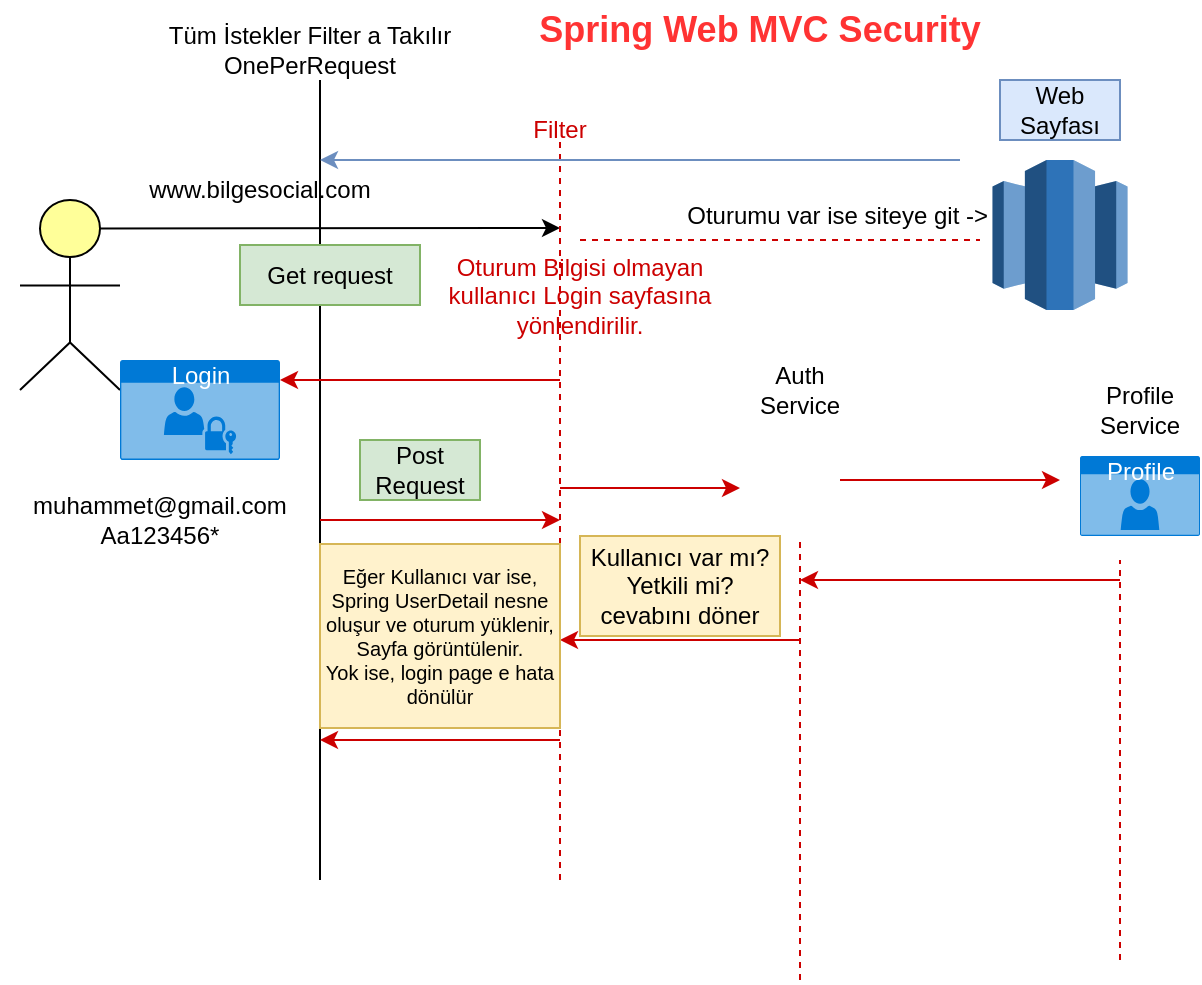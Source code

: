 <mxfile version="16.5.6" type="device"><diagram id="XcGdfxansGvpq4vY4FFQ" name="Page-1"><mxGraphModel dx="1038" dy="575" grid="1" gridSize="10" guides="1" tooltips="1" connect="1" arrows="1" fold="1" page="1" pageScale="1" pageWidth="827" pageHeight="1169" math="0" shadow="0"><root><mxCell id="0"/><mxCell id="1" parent="0"/><mxCell id="FP8gPVppiIeEWCjbkS36-1" value="" style="html=1;outlineConnect=0;whiteSpace=wrap;fillColor=#ffff99;verticalLabelPosition=bottom;verticalAlign=top;align=center;shape=mxgraph.archimate3.actor;" vertex="1" parent="1"><mxGeometry x="10" y="100" width="50" height="95" as="geometry"/></mxCell><mxCell id="FP8gPVppiIeEWCjbkS36-2" value="Login" style="html=1;strokeColor=none;fillColor=#0079D6;labelPosition=center;verticalLabelPosition=middle;verticalAlign=top;align=center;fontSize=12;outlineConnect=0;spacingTop=-6;fontColor=#FFFFFF;sketch=0;shape=mxgraph.sitemap.login;" vertex="1" parent="1"><mxGeometry x="60" y="180" width="80" height="50" as="geometry"/></mxCell><mxCell id="FP8gPVppiIeEWCjbkS36-4" value="" style="endArrow=none;html=1;rounded=0;" edge="1" parent="1"><mxGeometry width="50" height="50" relative="1" as="geometry"><mxPoint x="160" y="440" as="sourcePoint"/><mxPoint x="160" y="40" as="targetPoint"/></mxGeometry></mxCell><mxCell id="FP8gPVppiIeEWCjbkS36-5" value="Spring Web MVC Security" style="text;html=1;strokeColor=none;fillColor=none;align=center;verticalAlign=middle;whiteSpace=wrap;rounded=0;fontSize=18;labelBorderColor=none;fontColor=#FF3333;fontStyle=1" vertex="1" parent="1"><mxGeometry x="200" width="360" height="30" as="geometry"/></mxCell><mxCell id="FP8gPVppiIeEWCjbkS36-6" value="" style="endArrow=classic;html=1;rounded=0;fontSize=18;fontColor=#FF3333;exitX=0.8;exitY=0.15;exitDx=0;exitDy=0;exitPerimeter=0;" edge="1" parent="1" source="FP8gPVppiIeEWCjbkS36-1"><mxGeometry width="50" height="50" relative="1" as="geometry"><mxPoint x="390" y="290" as="sourcePoint"/><mxPoint x="280" y="114" as="targetPoint"/></mxGeometry></mxCell><mxCell id="FP8gPVppiIeEWCjbkS36-7" value="www.bilgesocial.com" style="text;html=1;strokeColor=none;fillColor=none;align=center;verticalAlign=middle;whiteSpace=wrap;rounded=0;labelBorderColor=none;fontSize=12;fontColor=#000000;" vertex="1" parent="1"><mxGeometry x="60" y="80" width="140" height="30" as="geometry"/></mxCell><mxCell id="FP8gPVppiIeEWCjbkS36-8" value="" style="endArrow=none;dashed=1;html=1;rounded=0;fontSize=12;fontColor=#CC0000;strokeColor=#CC0000;startArrow=none;" edge="1" parent="1" source="FP8gPVppiIeEWCjbkS36-9"><mxGeometry width="50" height="50" relative="1" as="geometry"><mxPoint x="280" y="440" as="sourcePoint"/><mxPoint x="280" y="70" as="targetPoint"/></mxGeometry></mxCell><mxCell id="FP8gPVppiIeEWCjbkS36-9" value="Filter" style="text;html=1;strokeColor=none;fillColor=none;align=center;verticalAlign=middle;whiteSpace=wrap;rounded=0;labelBorderColor=none;fontSize=12;fontColor=#CC0000;" vertex="1" parent="1"><mxGeometry x="250" y="50" width="60" height="30" as="geometry"/></mxCell><mxCell id="FP8gPVppiIeEWCjbkS36-10" value="" style="endArrow=none;dashed=1;html=1;rounded=0;fontSize=12;fontColor=#CC0000;strokeColor=#CC0000;" edge="1" parent="1" target="FP8gPVppiIeEWCjbkS36-9"><mxGeometry width="50" height="50" relative="1" as="geometry"><mxPoint x="280" y="440" as="sourcePoint"/><mxPoint x="280" y="70" as="targetPoint"/></mxGeometry></mxCell><mxCell id="FP8gPVppiIeEWCjbkS36-11" value="Oturum Bilgisi olmayan kullanıcı Login sayfasına yönlendirilir." style="text;html=1;strokeColor=none;fillColor=none;align=center;verticalAlign=middle;whiteSpace=wrap;rounded=0;labelBorderColor=none;fontSize=12;fontColor=#CC0000;" vertex="1" parent="1"><mxGeometry x="220" y="122.5" width="140" height="50" as="geometry"/></mxCell><mxCell id="FP8gPVppiIeEWCjbkS36-12" value="" style="outlineConnect=0;dashed=0;verticalLabelPosition=bottom;verticalAlign=top;align=center;html=1;shape=mxgraph.aws3.redshift;fillColor=#2E73B8;gradientColor=none;labelBorderColor=none;fontSize=12;fontColor=#CC0000;" vertex="1" parent="1"><mxGeometry x="496.25" y="80" width="67.5" height="75" as="geometry"/></mxCell><mxCell id="FP8gPVppiIeEWCjbkS36-13" value="Web Sayfası" style="text;html=1;strokeColor=#6c8ebf;fillColor=#dae8fc;align=center;verticalAlign=middle;whiteSpace=wrap;rounded=0;labelBorderColor=none;fontSize=12;" vertex="1" parent="1"><mxGeometry x="500" y="40" width="60" height="30" as="geometry"/></mxCell><mxCell id="FP8gPVppiIeEWCjbkS36-14" value="" style="endArrow=none;dashed=1;html=1;rounded=0;fontSize=12;fontColor=#CC0000;strokeColor=#CC0000;" edge="1" parent="1"><mxGeometry width="50" height="50" relative="1" as="geometry"><mxPoint x="290" y="120" as="sourcePoint"/><mxPoint x="490" y="120" as="targetPoint"/></mxGeometry></mxCell><mxCell id="FP8gPVppiIeEWCjbkS36-15" value="Oturumu var ise siteye git -&amp;gt;" style="text;html=1;strokeColor=none;fillColor=none;align=right;verticalAlign=middle;whiteSpace=wrap;rounded=0;labelBorderColor=none;fontSize=12;fontColor=#000000;" vertex="1" parent="1"><mxGeometry x="306.25" y="92.5" width="190" height="30" as="geometry"/></mxCell><mxCell id="FP8gPVppiIeEWCjbkS36-16" value="" style="endArrow=classic;html=1;rounded=0;fontSize=12;fontColor=#000000;strokeColor=#6c8ebf;fillColor=#dae8fc;" edge="1" parent="1"><mxGeometry width="50" height="50" relative="1" as="geometry"><mxPoint x="480" y="80" as="sourcePoint"/><mxPoint x="160" y="80" as="targetPoint"/></mxGeometry></mxCell><mxCell id="FP8gPVppiIeEWCjbkS36-17" value="" style="endArrow=classic;html=1;rounded=0;fontSize=12;fontColor=#000000;strokeColor=#CC0000;" edge="1" parent="1"><mxGeometry width="50" height="50" relative="1" as="geometry"><mxPoint x="280" y="190" as="sourcePoint"/><mxPoint x="140" y="190" as="targetPoint"/></mxGeometry></mxCell><mxCell id="FP8gPVppiIeEWCjbkS36-18" value="muhammet@gmail.com&lt;br&gt;Aa123456*" style="text;html=1;strokeColor=none;fillColor=none;align=center;verticalAlign=middle;whiteSpace=wrap;rounded=0;labelBorderColor=none;fontSize=12;fontColor=#000000;" vertex="1" parent="1"><mxGeometry y="240" width="160" height="40" as="geometry"/></mxCell><mxCell id="FP8gPVppiIeEWCjbkS36-19" value="" style="endArrow=classic;html=1;rounded=0;fontSize=12;fontColor=#000000;strokeColor=#CC0000;exitX=1;exitY=0.5;exitDx=0;exitDy=0;" edge="1" parent="1" source="FP8gPVppiIeEWCjbkS36-18"><mxGeometry width="50" height="50" relative="1" as="geometry"><mxPoint x="390" y="310" as="sourcePoint"/><mxPoint x="280" y="260" as="targetPoint"/></mxGeometry></mxCell><mxCell id="FP8gPVppiIeEWCjbkS36-20" value="Tüm İstekler Filter a Takılır&lt;br&gt;OnePerRequest" style="text;html=1;strokeColor=none;fillColor=none;align=center;verticalAlign=middle;whiteSpace=wrap;rounded=0;labelBorderColor=none;fontSize=12;fontColor=#000000;" vertex="1" parent="1"><mxGeometry x="60" y="10" width="190" height="30" as="geometry"/></mxCell><mxCell id="FP8gPVppiIeEWCjbkS36-21" value="Post Request" style="text;html=1;strokeColor=#82b366;fillColor=#d5e8d4;align=center;verticalAlign=middle;whiteSpace=wrap;rounded=0;labelBorderColor=none;fontSize=12;" vertex="1" parent="1"><mxGeometry x="180" y="220" width="60" height="30" as="geometry"/></mxCell><mxCell id="FP8gPVppiIeEWCjbkS36-22" value="Get request" style="text;html=1;strokeColor=#82b366;fillColor=#d5e8d4;align=center;verticalAlign=middle;whiteSpace=wrap;rounded=0;labelBorderColor=none;fontSize=12;" vertex="1" parent="1"><mxGeometry x="120" y="122.5" width="90" height="30" as="geometry"/></mxCell><mxCell id="FP8gPVppiIeEWCjbkS36-23" value="" style="shape=image;html=1;verticalAlign=top;verticalLabelPosition=bottom;labelBackgroundColor=#ffffff;imageAspect=0;aspect=fixed;image=https://cdn1.iconfinder.com/data/icons/nuvola2/48x48/actions/kgpg_identity.png;labelBorderColor=none;fontSize=12;fontColor=#000000;" vertex="1" parent="1"><mxGeometry x="370" y="220" width="48" height="48" as="geometry"/></mxCell><mxCell id="FP8gPVppiIeEWCjbkS36-24" value="" style="endArrow=none;dashed=1;html=1;rounded=0;fontSize=12;fontColor=#000000;strokeColor=#CC0000;" edge="1" parent="1"><mxGeometry width="50" height="50" relative="1" as="geometry"><mxPoint x="400" y="490" as="sourcePoint"/><mxPoint x="400" y="270" as="targetPoint"/></mxGeometry></mxCell><mxCell id="FP8gPVppiIeEWCjbkS36-25" value="Auth Service" style="text;html=1;strokeColor=none;fillColor=none;align=center;verticalAlign=middle;whiteSpace=wrap;rounded=0;labelBorderColor=none;fontSize=12;fontColor=#000000;" vertex="1" parent="1"><mxGeometry x="370" y="180" width="60" height="30" as="geometry"/></mxCell><mxCell id="FP8gPVppiIeEWCjbkS36-26" value="" style="endArrow=classic;html=1;rounded=0;fontSize=12;fontColor=#000000;strokeColor=#CC0000;entryX=0;entryY=0.5;entryDx=0;entryDy=0;" edge="1" parent="1" target="FP8gPVppiIeEWCjbkS36-23"><mxGeometry width="50" height="50" relative="1" as="geometry"><mxPoint x="280" y="244" as="sourcePoint"/><mxPoint x="440" y="230" as="targetPoint"/></mxGeometry></mxCell><mxCell id="FP8gPVppiIeEWCjbkS36-27" value="Profile" style="html=1;strokeColor=none;fillColor=#0079D6;labelPosition=center;verticalLabelPosition=middle;verticalAlign=top;align=center;fontSize=12;outlineConnect=0;spacingTop=-6;fontColor=#FFFFFF;sketch=0;shape=mxgraph.sitemap.profile;labelBorderColor=none;" vertex="1" parent="1"><mxGeometry x="540" y="228" width="60" height="40" as="geometry"/></mxCell><mxCell id="FP8gPVppiIeEWCjbkS36-28" value="Profile Service" style="text;html=1;strokeColor=none;fillColor=none;align=center;verticalAlign=middle;whiteSpace=wrap;rounded=0;labelBorderColor=none;fontSize=12;fontColor=#000000;" vertex="1" parent="1"><mxGeometry x="540" y="190" width="60" height="30" as="geometry"/></mxCell><mxCell id="FP8gPVppiIeEWCjbkS36-29" value="" style="endArrow=classic;html=1;rounded=0;fontSize=12;fontColor=#000000;strokeColor=#CC0000;" edge="1" parent="1"><mxGeometry width="50" height="50" relative="1" as="geometry"><mxPoint x="420" y="240" as="sourcePoint"/><mxPoint x="530" y="240" as="targetPoint"/></mxGeometry></mxCell><mxCell id="FP8gPVppiIeEWCjbkS36-30" value="" style="endArrow=none;dashed=1;html=1;rounded=0;fontSize=12;fontColor=#000000;strokeColor=#CC0000;" edge="1" parent="1"><mxGeometry width="50" height="50" relative="1" as="geometry"><mxPoint x="560" y="480" as="sourcePoint"/><mxPoint x="560" y="280" as="targetPoint"/></mxGeometry></mxCell><mxCell id="FP8gPVppiIeEWCjbkS36-31" value="" style="endArrow=classic;html=1;rounded=0;fontSize=12;fontColor=#000000;strokeColor=#CC0000;" edge="1" parent="1"><mxGeometry width="50" height="50" relative="1" as="geometry"><mxPoint x="560" y="290" as="sourcePoint"/><mxPoint x="400" y="290" as="targetPoint"/></mxGeometry></mxCell><mxCell id="FP8gPVppiIeEWCjbkS36-32" value="" style="endArrow=classic;html=1;rounded=0;fontSize=12;fontColor=#000000;strokeColor=#CC0000;" edge="1" parent="1"><mxGeometry width="50" height="50" relative="1" as="geometry"><mxPoint x="400" y="320" as="sourcePoint"/><mxPoint x="280" y="320" as="targetPoint"/></mxGeometry></mxCell><mxCell id="FP8gPVppiIeEWCjbkS36-33" value="Kullanıcı var mı? Yetkili mi? cevabını döner" style="text;html=1;strokeColor=#d6b656;fillColor=#fff2cc;align=center;verticalAlign=middle;whiteSpace=wrap;rounded=0;labelBorderColor=none;fontSize=12;" vertex="1" parent="1"><mxGeometry x="290" y="268" width="100" height="50" as="geometry"/></mxCell><mxCell id="FP8gPVppiIeEWCjbkS36-34" value="" style="endArrow=classic;html=1;rounded=0;fontSize=12;fontColor=#000000;strokeColor=#CC0000;" edge="1" parent="1"><mxGeometry width="50" height="50" relative="1" as="geometry"><mxPoint x="280" y="370" as="sourcePoint"/><mxPoint x="160" y="370" as="targetPoint"/></mxGeometry></mxCell><mxCell id="FP8gPVppiIeEWCjbkS36-36" value="Eğer Kullanıcı var ise, Spring UserDetail nesne oluşur ve oturum yüklenir, Sayfa görüntülenir.&lt;br style=&quot;font-size: 10px&quot;&gt;Yok ise, login page e hata dönülür" style="text;html=1;strokeColor=#d6b656;fillColor=#fff2cc;align=center;verticalAlign=middle;whiteSpace=wrap;rounded=0;labelBorderColor=none;fontSize=10;" vertex="1" parent="1"><mxGeometry x="160" y="272" width="120" height="92" as="geometry"/></mxCell></root></mxGraphModel></diagram></mxfile>